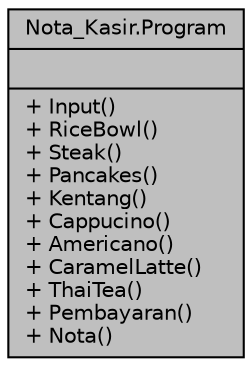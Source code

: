 digraph "Nota_Kasir.Program"
{
 // LATEX_PDF_SIZE
  edge [fontname="Helvetica",fontsize="10",labelfontname="Helvetica",labelfontsize="10"];
  node [fontname="Helvetica",fontsize="10",shape=record];
  Node1 [label="{Nota_Kasir.Program\n||+ Input()\l+ RiceBowl()\l+ Steak()\l+ Pancakes()\l+ Kentang()\l+ Cappucino()\l+ Americano()\l+ CaramelLatte()\l+ ThaiTea()\l+ Pembayaran()\l+ Nota()\l}",height=0.2,width=0.4,color="black", fillcolor="grey75", style="filled", fontcolor="black",tooltip=" "];
}
